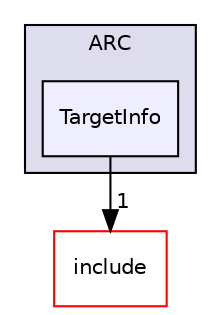 digraph "lib/Target/ARC/TargetInfo" {
  bgcolor=transparent;
  compound=true
  node [ fontsize="10", fontname="Helvetica"];
  edge [ labelfontsize="10", labelfontname="Helvetica"];
  subgraph clusterdir_570b8dfaee4849cdbe8f7b4195b963a2 {
    graph [ bgcolor="#ddddee", pencolor="black", label="ARC" fontname="Helvetica", fontsize="10", URL="dir_570b8dfaee4849cdbe8f7b4195b963a2.html"]
  dir_50a3ea2d52724bfaac80c4952ce6101f [shape=box, label="TargetInfo", style="filled", fillcolor="#eeeeff", pencolor="black", URL="dir_50a3ea2d52724bfaac80c4952ce6101f.html"];
  }
  dir_d44c64559bbebec7f509842c48db8b23 [shape=box label="include" color="red" URL="dir_d44c64559bbebec7f509842c48db8b23.html"];
  dir_50a3ea2d52724bfaac80c4952ce6101f->dir_d44c64559bbebec7f509842c48db8b23 [headlabel="1", labeldistance=1.5 headhref="dir_000111_000001.html"];
}

